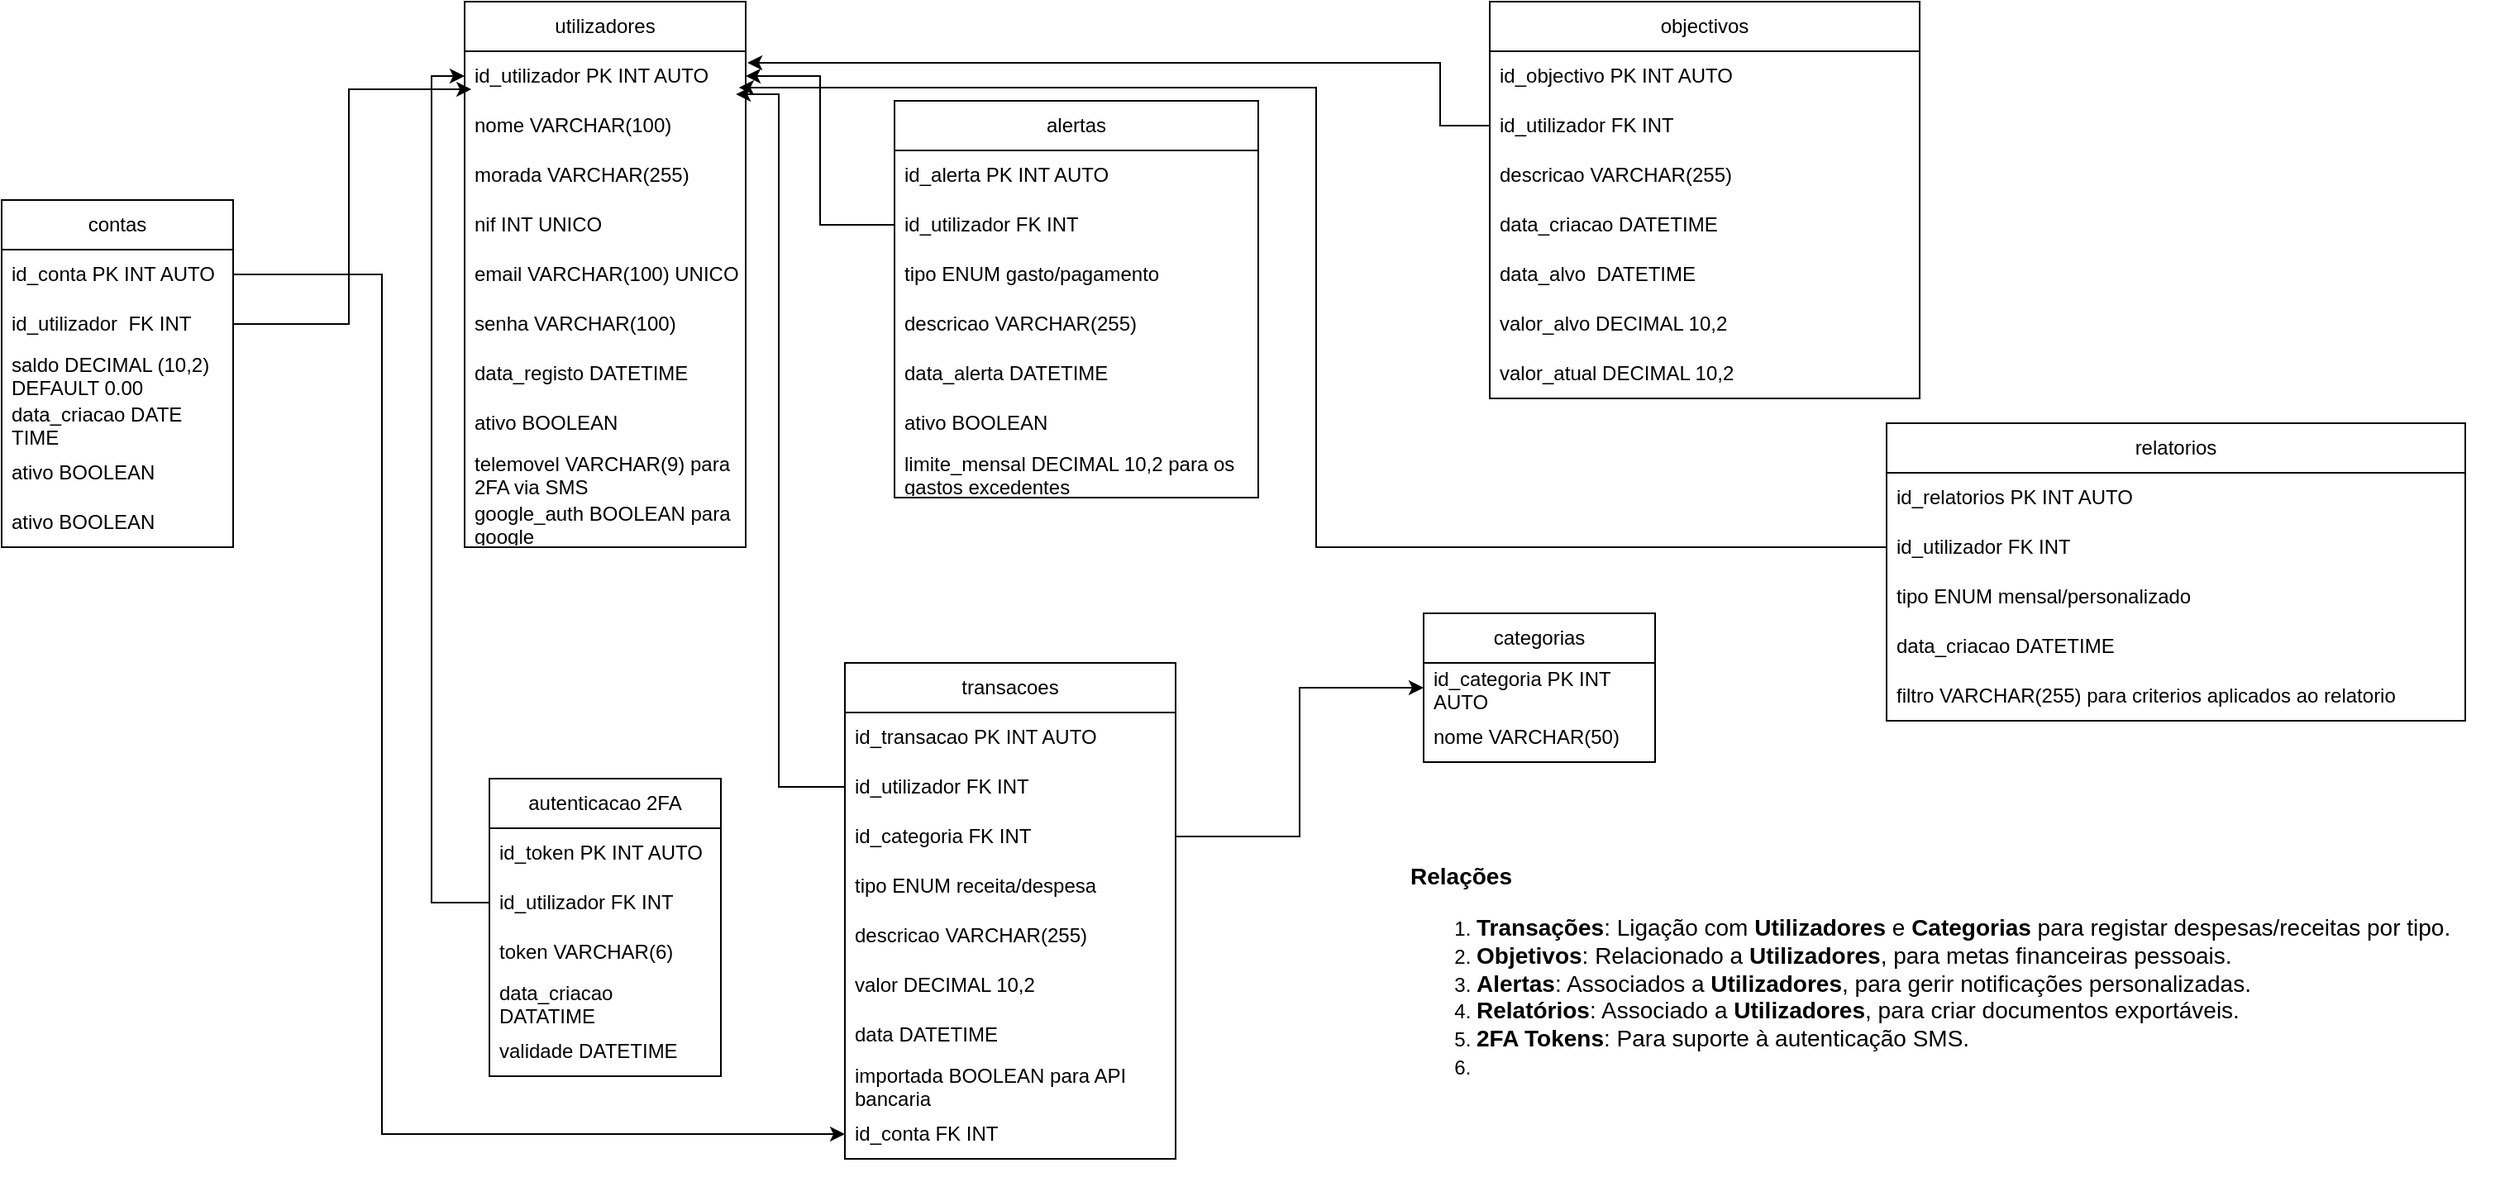 <mxfile version="24.9.2">
  <diagram name="Page-1" id="Kznwh2YY69J6LxT9FnAD">
    <mxGraphModel dx="2284" dy="754" grid="1" gridSize="10" guides="1" tooltips="1" connect="1" arrows="1" fold="1" page="1" pageScale="1" pageWidth="850" pageHeight="1100" math="0" shadow="0">
      <root>
        <mxCell id="0" />
        <mxCell id="1" parent="0" />
        <mxCell id="x9wWfGpzq1H5aK1w9_-P-1" value="utilizadores" style="swimlane;fontStyle=0;childLayout=stackLayout;horizontal=1;startSize=30;horizontalStack=0;resizeParent=1;resizeParentMax=0;resizeLast=0;collapsible=1;marginBottom=0;whiteSpace=wrap;html=1;" parent="1" vertex="1">
          <mxGeometry x="20" y="20" width="170" height="330" as="geometry" />
        </mxCell>
        <mxCell id="x9wWfGpzq1H5aK1w9_-P-2" value="id_utilizador PK INT AUTO" style="text;strokeColor=none;fillColor=none;align=left;verticalAlign=middle;spacingLeft=4;spacingRight=4;overflow=hidden;points=[[0,0.5],[1,0.5]];portConstraint=eastwest;rotatable=0;whiteSpace=wrap;html=1;" parent="x9wWfGpzq1H5aK1w9_-P-1" vertex="1">
          <mxGeometry y="30" width="170" height="30" as="geometry" />
        </mxCell>
        <mxCell id="x9wWfGpzq1H5aK1w9_-P-3" value="nome VARCHAR(100)" style="text;strokeColor=none;fillColor=none;align=left;verticalAlign=middle;spacingLeft=4;spacingRight=4;overflow=hidden;points=[[0,0.5],[1,0.5]];portConstraint=eastwest;rotatable=0;whiteSpace=wrap;html=1;" parent="x9wWfGpzq1H5aK1w9_-P-1" vertex="1">
          <mxGeometry y="60" width="170" height="30" as="geometry" />
        </mxCell>
        <mxCell id="x9wWfGpzq1H5aK1w9_-P-4" value="morada VARCHAR(255)" style="text;strokeColor=none;fillColor=none;align=left;verticalAlign=middle;spacingLeft=4;spacingRight=4;overflow=hidden;points=[[0,0.5],[1,0.5]];portConstraint=eastwest;rotatable=0;whiteSpace=wrap;html=1;" parent="x9wWfGpzq1H5aK1w9_-P-1" vertex="1">
          <mxGeometry y="90" width="170" height="30" as="geometry" />
        </mxCell>
        <mxCell id="x9wWfGpzq1H5aK1w9_-P-17" value="nif INT UNICO" style="text;strokeColor=none;fillColor=none;align=left;verticalAlign=middle;spacingLeft=4;spacingRight=4;overflow=hidden;points=[[0,0.5],[1,0.5]];portConstraint=eastwest;rotatable=0;whiteSpace=wrap;html=1;" parent="x9wWfGpzq1H5aK1w9_-P-1" vertex="1">
          <mxGeometry y="120" width="170" height="30" as="geometry" />
        </mxCell>
        <mxCell id="x9wWfGpzq1H5aK1w9_-P-18" value="email VARCHAR(100) UNICO" style="text;strokeColor=none;fillColor=none;align=left;verticalAlign=middle;spacingLeft=4;spacingRight=4;overflow=hidden;points=[[0,0.5],[1,0.5]];portConstraint=eastwest;rotatable=0;whiteSpace=wrap;html=1;" parent="x9wWfGpzq1H5aK1w9_-P-1" vertex="1">
          <mxGeometry y="150" width="170" height="30" as="geometry" />
        </mxCell>
        <mxCell id="x9wWfGpzq1H5aK1w9_-P-19" value="senha VARCHAR(100)" style="text;strokeColor=none;fillColor=none;align=left;verticalAlign=middle;spacingLeft=4;spacingRight=4;overflow=hidden;points=[[0,0.5],[1,0.5]];portConstraint=eastwest;rotatable=0;whiteSpace=wrap;html=1;" parent="x9wWfGpzq1H5aK1w9_-P-1" vertex="1">
          <mxGeometry y="180" width="170" height="30" as="geometry" />
        </mxCell>
        <mxCell id="x9wWfGpzq1H5aK1w9_-P-20" value="data_registo DATETIME" style="text;strokeColor=none;fillColor=none;align=left;verticalAlign=middle;spacingLeft=4;spacingRight=4;overflow=hidden;points=[[0,0.5],[1,0.5]];portConstraint=eastwest;rotatable=0;whiteSpace=wrap;html=1;" parent="x9wWfGpzq1H5aK1w9_-P-1" vertex="1">
          <mxGeometry y="210" width="170" height="30" as="geometry" />
        </mxCell>
        <mxCell id="x9wWfGpzq1H5aK1w9_-P-21" value="ativo BOOLEAN" style="text;strokeColor=none;fillColor=none;align=left;verticalAlign=middle;spacingLeft=4;spacingRight=4;overflow=hidden;points=[[0,0.5],[1,0.5]];portConstraint=eastwest;rotatable=0;whiteSpace=wrap;html=1;" parent="x9wWfGpzq1H5aK1w9_-P-1" vertex="1">
          <mxGeometry y="240" width="170" height="30" as="geometry" />
        </mxCell>
        <mxCell id="x9wWfGpzq1H5aK1w9_-P-30" value="telemovel VARCHAR(9) para 2FA via SMS" style="text;strokeColor=none;fillColor=none;align=left;verticalAlign=middle;spacingLeft=4;spacingRight=4;overflow=hidden;points=[[0,0.5],[1,0.5]];portConstraint=eastwest;rotatable=0;whiteSpace=wrap;html=1;" parent="x9wWfGpzq1H5aK1w9_-P-1" vertex="1">
          <mxGeometry y="270" width="170" height="30" as="geometry" />
        </mxCell>
        <mxCell id="x9wWfGpzq1H5aK1w9_-P-31" value="google_auth BOOLEAN para google" style="text;strokeColor=none;fillColor=none;align=left;verticalAlign=middle;spacingLeft=4;spacingRight=4;overflow=hidden;points=[[0,0.5],[1,0.5]];portConstraint=eastwest;rotatable=0;whiteSpace=wrap;html=1;" parent="x9wWfGpzq1H5aK1w9_-P-1" vertex="1">
          <mxGeometry y="300" width="170" height="30" as="geometry" />
        </mxCell>
        <mxCell id="x9wWfGpzq1H5aK1w9_-P-5" value="transacoes" style="swimlane;fontStyle=0;childLayout=stackLayout;horizontal=1;startSize=30;horizontalStack=0;resizeParent=1;resizeParentMax=0;resizeLast=0;collapsible=1;marginBottom=0;whiteSpace=wrap;html=1;" parent="1" vertex="1">
          <mxGeometry x="250" y="420" width="200" height="300" as="geometry" />
        </mxCell>
        <mxCell id="x9wWfGpzq1H5aK1w9_-P-6" value="id_transacao PK INT AUTO" style="text;strokeColor=none;fillColor=none;align=left;verticalAlign=middle;spacingLeft=4;spacingRight=4;overflow=hidden;points=[[0,0.5],[1,0.5]];portConstraint=eastwest;rotatable=0;whiteSpace=wrap;html=1;" parent="x9wWfGpzq1H5aK1w9_-P-5" vertex="1">
          <mxGeometry y="30" width="200" height="30" as="geometry" />
        </mxCell>
        <mxCell id="x9wWfGpzq1H5aK1w9_-P-7" value="id_utilizador FK INT" style="text;strokeColor=none;fillColor=none;align=left;verticalAlign=middle;spacingLeft=4;spacingRight=4;overflow=hidden;points=[[0,0.5],[1,0.5]];portConstraint=eastwest;rotatable=0;whiteSpace=wrap;html=1;" parent="x9wWfGpzq1H5aK1w9_-P-5" vertex="1">
          <mxGeometry y="60" width="200" height="30" as="geometry" />
        </mxCell>
        <mxCell id="x9wWfGpzq1H5aK1w9_-P-8" value="id_categoria FK INT" style="text;strokeColor=none;fillColor=none;align=left;verticalAlign=middle;spacingLeft=4;spacingRight=4;overflow=hidden;points=[[0,0.5],[1,0.5]];portConstraint=eastwest;rotatable=0;whiteSpace=wrap;html=1;" parent="x9wWfGpzq1H5aK1w9_-P-5" vertex="1">
          <mxGeometry y="90" width="200" height="30" as="geometry" />
        </mxCell>
        <mxCell id="x9wWfGpzq1H5aK1w9_-P-34" value="tipo ENUM receita/despesa" style="text;strokeColor=none;fillColor=none;align=left;verticalAlign=middle;spacingLeft=4;spacingRight=4;overflow=hidden;points=[[0,0.5],[1,0.5]];portConstraint=eastwest;rotatable=0;whiteSpace=wrap;html=1;" parent="x9wWfGpzq1H5aK1w9_-P-5" vertex="1">
          <mxGeometry y="120" width="200" height="30" as="geometry" />
        </mxCell>
        <mxCell id="x9wWfGpzq1H5aK1w9_-P-35" value="descricao VARCHAR(255)" style="text;strokeColor=none;fillColor=none;align=left;verticalAlign=middle;spacingLeft=4;spacingRight=4;overflow=hidden;points=[[0,0.5],[1,0.5]];portConstraint=eastwest;rotatable=0;whiteSpace=wrap;html=1;" parent="x9wWfGpzq1H5aK1w9_-P-5" vertex="1">
          <mxGeometry y="150" width="200" height="30" as="geometry" />
        </mxCell>
        <mxCell id="x9wWfGpzq1H5aK1w9_-P-36" value="valor DECIMAL 10,2" style="text;strokeColor=none;fillColor=none;align=left;verticalAlign=middle;spacingLeft=4;spacingRight=4;overflow=hidden;points=[[0,0.5],[1,0.5]];portConstraint=eastwest;rotatable=0;whiteSpace=wrap;html=1;" parent="x9wWfGpzq1H5aK1w9_-P-5" vertex="1">
          <mxGeometry y="180" width="200" height="30" as="geometry" />
        </mxCell>
        <mxCell id="x9wWfGpzq1H5aK1w9_-P-37" value="data DATETIME" style="text;strokeColor=none;fillColor=none;align=left;verticalAlign=middle;spacingLeft=4;spacingRight=4;overflow=hidden;points=[[0,0.5],[1,0.5]];portConstraint=eastwest;rotatable=0;whiteSpace=wrap;html=1;" parent="x9wWfGpzq1H5aK1w9_-P-5" vertex="1">
          <mxGeometry y="210" width="200" height="30" as="geometry" />
        </mxCell>
        <mxCell id="x9wWfGpzq1H5aK1w9_-P-38" value="importada BOOLEAN para API bancaria" style="text;strokeColor=none;fillColor=none;align=left;verticalAlign=middle;spacingLeft=4;spacingRight=4;overflow=hidden;points=[[0,0.5],[1,0.5]];portConstraint=eastwest;rotatable=0;whiteSpace=wrap;html=1;" parent="x9wWfGpzq1H5aK1w9_-P-5" vertex="1">
          <mxGeometry y="240" width="200" height="30" as="geometry" />
        </mxCell>
        <mxCell id="Llf42pm-2-N1C6CFxHXB-5" value="id_conta FK INT " style="text;strokeColor=none;fillColor=none;align=left;verticalAlign=middle;spacingLeft=4;spacingRight=4;overflow=hidden;points=[[0,0.5],[1,0.5]];portConstraint=eastwest;rotatable=0;whiteSpace=wrap;html=1;" vertex="1" parent="x9wWfGpzq1H5aK1w9_-P-5">
          <mxGeometry y="270" width="200" height="30" as="geometry" />
        </mxCell>
        <mxCell id="x9wWfGpzq1H5aK1w9_-P-9" value="categorias" style="swimlane;fontStyle=0;childLayout=stackLayout;horizontal=1;startSize=30;horizontalStack=0;resizeParent=1;resizeParentMax=0;resizeLast=0;collapsible=1;marginBottom=0;whiteSpace=wrap;html=1;" parent="1" vertex="1">
          <mxGeometry x="600" y="390" width="140" height="90" as="geometry" />
        </mxCell>
        <mxCell id="x9wWfGpzq1H5aK1w9_-P-10" value="id_categoria PK INT AUTO" style="text;strokeColor=none;fillColor=none;align=left;verticalAlign=middle;spacingLeft=4;spacingRight=4;overflow=hidden;points=[[0,0.5],[1,0.5]];portConstraint=eastwest;rotatable=0;whiteSpace=wrap;html=1;" parent="x9wWfGpzq1H5aK1w9_-P-9" vertex="1">
          <mxGeometry y="30" width="140" height="30" as="geometry" />
        </mxCell>
        <mxCell id="x9wWfGpzq1H5aK1w9_-P-11" value="nome VARCHAR(50)" style="text;strokeColor=none;fillColor=none;align=left;verticalAlign=middle;spacingLeft=4;spacingRight=4;overflow=hidden;points=[[0,0.5],[1,0.5]];portConstraint=eastwest;rotatable=0;whiteSpace=wrap;html=1;" parent="x9wWfGpzq1H5aK1w9_-P-9" vertex="1">
          <mxGeometry y="60" width="140" height="30" as="geometry" />
        </mxCell>
        <mxCell id="x9wWfGpzq1H5aK1w9_-P-13" value="alertas" style="swimlane;fontStyle=0;childLayout=stackLayout;horizontal=1;startSize=30;horizontalStack=0;resizeParent=1;resizeParentMax=0;resizeLast=0;collapsible=1;marginBottom=0;whiteSpace=wrap;html=1;" parent="1" vertex="1">
          <mxGeometry x="280" y="80" width="220" height="240" as="geometry" />
        </mxCell>
        <mxCell id="x9wWfGpzq1H5aK1w9_-P-14" value="id_alerta PK INT AUTO" style="text;strokeColor=none;fillColor=none;align=left;verticalAlign=middle;spacingLeft=4;spacingRight=4;overflow=hidden;points=[[0,0.5],[1,0.5]];portConstraint=eastwest;rotatable=0;whiteSpace=wrap;html=1;" parent="x9wWfGpzq1H5aK1w9_-P-13" vertex="1">
          <mxGeometry y="30" width="220" height="30" as="geometry" />
        </mxCell>
        <mxCell id="x9wWfGpzq1H5aK1w9_-P-15" value="id_utilizador FK INT" style="text;strokeColor=none;fillColor=none;align=left;verticalAlign=middle;spacingLeft=4;spacingRight=4;overflow=hidden;points=[[0,0.5],[1,0.5]];portConstraint=eastwest;rotatable=0;whiteSpace=wrap;html=1;" parent="x9wWfGpzq1H5aK1w9_-P-13" vertex="1">
          <mxGeometry y="60" width="220" height="30" as="geometry" />
        </mxCell>
        <mxCell id="x9wWfGpzq1H5aK1w9_-P-16" value="tipo ENUM gasto/pagamento" style="text;strokeColor=none;fillColor=none;align=left;verticalAlign=middle;spacingLeft=4;spacingRight=4;overflow=hidden;points=[[0,0.5],[1,0.5]];portConstraint=eastwest;rotatable=0;whiteSpace=wrap;html=1;" parent="x9wWfGpzq1H5aK1w9_-P-13" vertex="1">
          <mxGeometry y="90" width="220" height="30" as="geometry" />
        </mxCell>
        <mxCell id="x9wWfGpzq1H5aK1w9_-P-23" value="descricao VARCHAR(255)" style="text;strokeColor=none;fillColor=none;align=left;verticalAlign=middle;spacingLeft=4;spacingRight=4;overflow=hidden;points=[[0,0.5],[1,0.5]];portConstraint=eastwest;rotatable=0;whiteSpace=wrap;html=1;" parent="x9wWfGpzq1H5aK1w9_-P-13" vertex="1">
          <mxGeometry y="120" width="220" height="30" as="geometry" />
        </mxCell>
        <mxCell id="x9wWfGpzq1H5aK1w9_-P-24" value="data_alerta DATETIME" style="text;strokeColor=none;fillColor=none;align=left;verticalAlign=middle;spacingLeft=4;spacingRight=4;overflow=hidden;points=[[0,0.5],[1,0.5]];portConstraint=eastwest;rotatable=0;whiteSpace=wrap;html=1;" parent="x9wWfGpzq1H5aK1w9_-P-13" vertex="1">
          <mxGeometry y="150" width="220" height="30" as="geometry" />
        </mxCell>
        <mxCell id="x9wWfGpzq1H5aK1w9_-P-25" value="ativo BOOLEAN" style="text;strokeColor=none;fillColor=none;align=left;verticalAlign=middle;spacingLeft=4;spacingRight=4;overflow=hidden;points=[[0,0.5],[1,0.5]];portConstraint=eastwest;rotatable=0;whiteSpace=wrap;html=1;" parent="x9wWfGpzq1H5aK1w9_-P-13" vertex="1">
          <mxGeometry y="180" width="220" height="30" as="geometry" />
        </mxCell>
        <mxCell id="x9wWfGpzq1H5aK1w9_-P-45" value="limite_mensal DECIMAL 10,2 para os gastos excedentes" style="text;strokeColor=none;fillColor=none;align=left;verticalAlign=middle;spacingLeft=4;spacingRight=4;overflow=hidden;points=[[0,0.5],[1,0.5]];portConstraint=eastwest;rotatable=0;whiteSpace=wrap;html=1;" parent="x9wWfGpzq1H5aK1w9_-P-13" vertex="1">
          <mxGeometry y="210" width="220" height="30" as="geometry" />
        </mxCell>
        <mxCell id="x9wWfGpzq1H5aK1w9_-P-26" value="objectivos" style="swimlane;fontStyle=0;childLayout=stackLayout;horizontal=1;startSize=30;horizontalStack=0;resizeParent=1;resizeParentMax=0;resizeLast=0;collapsible=1;marginBottom=0;whiteSpace=wrap;html=1;" parent="1" vertex="1">
          <mxGeometry x="640" y="20" width="260" height="240" as="geometry" />
        </mxCell>
        <mxCell id="x9wWfGpzq1H5aK1w9_-P-27" value="id_objectivo PK INT AUTO" style="text;strokeColor=none;fillColor=none;align=left;verticalAlign=middle;spacingLeft=4;spacingRight=4;overflow=hidden;points=[[0,0.5],[1,0.5]];portConstraint=eastwest;rotatable=0;whiteSpace=wrap;html=1;" parent="x9wWfGpzq1H5aK1w9_-P-26" vertex="1">
          <mxGeometry y="30" width="260" height="30" as="geometry" />
        </mxCell>
        <mxCell id="x9wWfGpzq1H5aK1w9_-P-28" value="&lt;div&gt;id_utilizador FK INT&lt;/div&gt;" style="text;strokeColor=none;fillColor=none;align=left;verticalAlign=middle;spacingLeft=4;spacingRight=4;overflow=hidden;points=[[0,0.5],[1,0.5]];portConstraint=eastwest;rotatable=0;whiteSpace=wrap;html=1;" parent="x9wWfGpzq1H5aK1w9_-P-26" vertex="1">
          <mxGeometry y="60" width="260" height="30" as="geometry" />
        </mxCell>
        <mxCell id="x9wWfGpzq1H5aK1w9_-P-29" value="descricao VARCHAR(255)" style="text;strokeColor=none;fillColor=none;align=left;verticalAlign=middle;spacingLeft=4;spacingRight=4;overflow=hidden;points=[[0,0.5],[1,0.5]];portConstraint=eastwest;rotatable=0;whiteSpace=wrap;html=1;" parent="x9wWfGpzq1H5aK1w9_-P-26" vertex="1">
          <mxGeometry y="90" width="260" height="30" as="geometry" />
        </mxCell>
        <mxCell id="x9wWfGpzq1H5aK1w9_-P-41" value="data_criacao DATETIME" style="text;strokeColor=none;fillColor=none;align=left;verticalAlign=middle;spacingLeft=4;spacingRight=4;overflow=hidden;points=[[0,0.5],[1,0.5]];portConstraint=eastwest;rotatable=0;whiteSpace=wrap;html=1;" parent="x9wWfGpzq1H5aK1w9_-P-26" vertex="1">
          <mxGeometry y="120" width="260" height="30" as="geometry" />
        </mxCell>
        <mxCell id="x9wWfGpzq1H5aK1w9_-P-42" value="data_alvo&amp;nbsp; DATETIME" style="text;strokeColor=none;fillColor=none;align=left;verticalAlign=middle;spacingLeft=4;spacingRight=4;overflow=hidden;points=[[0,0.5],[1,0.5]];portConstraint=eastwest;rotatable=0;whiteSpace=wrap;html=1;" parent="x9wWfGpzq1H5aK1w9_-P-26" vertex="1">
          <mxGeometry y="150" width="260" height="30" as="geometry" />
        </mxCell>
        <mxCell id="x9wWfGpzq1H5aK1w9_-P-43" value="valor_alvo DECIMAL 10,2" style="text;strokeColor=none;fillColor=none;align=left;verticalAlign=middle;spacingLeft=4;spacingRight=4;overflow=hidden;points=[[0,0.5],[1,0.5]];portConstraint=eastwest;rotatable=0;whiteSpace=wrap;html=1;" parent="x9wWfGpzq1H5aK1w9_-P-26" vertex="1">
          <mxGeometry y="180" width="260" height="30" as="geometry" />
        </mxCell>
        <mxCell id="x9wWfGpzq1H5aK1w9_-P-44" value="valor_atual DECIMAL 10,2" style="text;strokeColor=none;fillColor=none;align=left;verticalAlign=middle;spacingLeft=4;spacingRight=4;overflow=hidden;points=[[0,0.5],[1,0.5]];portConstraint=eastwest;rotatable=0;whiteSpace=wrap;html=1;" parent="x9wWfGpzq1H5aK1w9_-P-26" vertex="1">
          <mxGeometry y="210" width="260" height="30" as="geometry" />
        </mxCell>
        <mxCell id="x9wWfGpzq1H5aK1w9_-P-32" style="edgeStyle=orthogonalEdgeStyle;rounded=0;orthogonalLoop=1;jettySize=auto;html=1;exitX=0;exitY=0.5;exitDx=0;exitDy=0;entryX=0.965;entryY=0.867;entryDx=0;entryDy=0;entryPerimeter=0;" parent="1" source="x9wWfGpzq1H5aK1w9_-P-7" target="x9wWfGpzq1H5aK1w9_-P-2" edge="1">
          <mxGeometry relative="1" as="geometry">
            <Array as="points">
              <mxPoint x="210" y="495" />
              <mxPoint x="210" y="76" />
            </Array>
          </mxGeometry>
        </mxCell>
        <mxCell id="x9wWfGpzq1H5aK1w9_-P-33" style="edgeStyle=orthogonalEdgeStyle;rounded=0;orthogonalLoop=1;jettySize=auto;html=1;exitX=1;exitY=0.5;exitDx=0;exitDy=0;entryX=0;entryY=0.5;entryDx=0;entryDy=0;" parent="1" source="x9wWfGpzq1H5aK1w9_-P-8" target="x9wWfGpzq1H5aK1w9_-P-10" edge="1">
          <mxGeometry relative="1" as="geometry" />
        </mxCell>
        <mxCell id="x9wWfGpzq1H5aK1w9_-P-39" style="edgeStyle=orthogonalEdgeStyle;rounded=0;orthogonalLoop=1;jettySize=auto;html=1;exitX=0;exitY=0.5;exitDx=0;exitDy=0;entryX=1.006;entryY=0.233;entryDx=0;entryDy=0;entryPerimeter=0;" parent="1" source="x9wWfGpzq1H5aK1w9_-P-28" target="x9wWfGpzq1H5aK1w9_-P-2" edge="1">
          <mxGeometry relative="1" as="geometry">
            <Array as="points">
              <mxPoint x="610" y="95" />
              <mxPoint x="610" y="57" />
            </Array>
          </mxGeometry>
        </mxCell>
        <mxCell id="x9wWfGpzq1H5aK1w9_-P-40" style="edgeStyle=orthogonalEdgeStyle;rounded=0;orthogonalLoop=1;jettySize=auto;html=1;exitX=0;exitY=0.5;exitDx=0;exitDy=0;" parent="1" source="x9wWfGpzq1H5aK1w9_-P-15" target="x9wWfGpzq1H5aK1w9_-P-2" edge="1">
          <mxGeometry relative="1" as="geometry" />
        </mxCell>
        <mxCell id="x9wWfGpzq1H5aK1w9_-P-46" value="&lt;h3&gt;&lt;font style=&quot;font-size: 14px;&quot;&gt;&lt;strong&gt;Relações&lt;br&gt;&lt;/strong&gt;&lt;/font&gt;&lt;/h3&gt;&lt;ol&gt;&lt;li&gt;&lt;font style=&quot;font-size: 14px;&quot;&gt;&lt;strong&gt;Transações&lt;/strong&gt;: Ligação com &lt;strong&gt;Utilizadores&lt;/strong&gt; e &lt;strong&gt;Categorias&lt;/strong&gt; para registar despesas/receitas por tipo.&lt;/font&gt;&lt;/li&gt;&lt;li&gt;&lt;font style=&quot;font-size: 14px;&quot;&gt;&lt;strong&gt;Objetivos&lt;/strong&gt;: Relacionado a &lt;strong&gt;Utilizadores&lt;/strong&gt;, para metas financeiras pessoais.&lt;/font&gt;&lt;/li&gt;&lt;li&gt;&lt;font style=&quot;font-size: 14px;&quot;&gt;&lt;strong&gt;Alertas&lt;/strong&gt;: Associados a &lt;strong&gt;Utilizadores&lt;/strong&gt;, para gerir notificações personalizadas.&lt;/font&gt;&lt;/li&gt;&lt;li&gt;&lt;font style=&quot;font-size: 14px;&quot;&gt;&lt;strong&gt;Relatórios&lt;/strong&gt;: Associado a &lt;strong&gt;Utilizadores&lt;/strong&gt;, para criar documentos exportáveis.&lt;/font&gt;&lt;/li&gt;&lt;li&gt;&lt;font style=&quot;font-size: 14px;&quot;&gt;&lt;strong&gt;2FA Tokens&lt;/strong&gt;: Para suporte à autenticação SMS.&lt;/font&gt;&lt;/li&gt;&lt;li&gt;&lt;font style=&quot;font-size: 14px;&quot;&gt;&lt;br&gt;&lt;/font&gt;&lt;/li&gt;&lt;/ol&gt;" style="text;html=1;whiteSpace=wrap;overflow=hidden;rounded=0;" parent="1" vertex="1">
          <mxGeometry x="590" y="520" width="660" height="210" as="geometry" />
        </mxCell>
        <mxCell id="x9wWfGpzq1H5aK1w9_-P-47" value="autenticacao 2FA" style="swimlane;fontStyle=0;childLayout=stackLayout;horizontal=1;startSize=30;horizontalStack=0;resizeParent=1;resizeParentMax=0;resizeLast=0;collapsible=1;marginBottom=0;whiteSpace=wrap;html=1;" parent="1" vertex="1">
          <mxGeometry x="35" y="490" width="140" height="180" as="geometry" />
        </mxCell>
        <mxCell id="x9wWfGpzq1H5aK1w9_-P-48" value="id_token PK INT AUTO" style="text;strokeColor=none;fillColor=none;align=left;verticalAlign=middle;spacingLeft=4;spacingRight=4;overflow=hidden;points=[[0,0.5],[1,0.5]];portConstraint=eastwest;rotatable=0;whiteSpace=wrap;html=1;" parent="x9wWfGpzq1H5aK1w9_-P-47" vertex="1">
          <mxGeometry y="30" width="140" height="30" as="geometry" />
        </mxCell>
        <mxCell id="x9wWfGpzq1H5aK1w9_-P-49" value="id_utilizador FK INT" style="text;strokeColor=none;fillColor=none;align=left;verticalAlign=middle;spacingLeft=4;spacingRight=4;overflow=hidden;points=[[0,0.5],[1,0.5]];portConstraint=eastwest;rotatable=0;whiteSpace=wrap;html=1;" parent="x9wWfGpzq1H5aK1w9_-P-47" vertex="1">
          <mxGeometry y="60" width="140" height="30" as="geometry" />
        </mxCell>
        <mxCell id="x9wWfGpzq1H5aK1w9_-P-50" value="token VARCHAR(6)" style="text;strokeColor=none;fillColor=none;align=left;verticalAlign=middle;spacingLeft=4;spacingRight=4;overflow=hidden;points=[[0,0.5],[1,0.5]];portConstraint=eastwest;rotatable=0;whiteSpace=wrap;html=1;" parent="x9wWfGpzq1H5aK1w9_-P-47" vertex="1">
          <mxGeometry y="90" width="140" height="30" as="geometry" />
        </mxCell>
        <mxCell id="x9wWfGpzq1H5aK1w9_-P-51" value="data_criacao DATATIME" style="text;strokeColor=none;fillColor=none;align=left;verticalAlign=middle;spacingLeft=4;spacingRight=4;overflow=hidden;points=[[0,0.5],[1,0.5]];portConstraint=eastwest;rotatable=0;whiteSpace=wrap;html=1;" parent="x9wWfGpzq1H5aK1w9_-P-47" vertex="1">
          <mxGeometry y="120" width="140" height="30" as="geometry" />
        </mxCell>
        <mxCell id="x9wWfGpzq1H5aK1w9_-P-52" value="validade DATETIME" style="text;strokeColor=none;fillColor=none;align=left;verticalAlign=middle;spacingLeft=4;spacingRight=4;overflow=hidden;points=[[0,0.5],[1,0.5]];portConstraint=eastwest;rotatable=0;whiteSpace=wrap;html=1;" parent="x9wWfGpzq1H5aK1w9_-P-47" vertex="1">
          <mxGeometry y="150" width="140" height="30" as="geometry" />
        </mxCell>
        <mxCell id="x9wWfGpzq1H5aK1w9_-P-53" style="edgeStyle=orthogonalEdgeStyle;rounded=0;orthogonalLoop=1;jettySize=auto;html=1;exitX=0;exitY=0.5;exitDx=0;exitDy=0;entryX=0;entryY=0.5;entryDx=0;entryDy=0;" parent="1" source="x9wWfGpzq1H5aK1w9_-P-49" target="x9wWfGpzq1H5aK1w9_-P-2" edge="1">
          <mxGeometry relative="1" as="geometry" />
        </mxCell>
        <mxCell id="x9wWfGpzq1H5aK1w9_-P-54" value="relatorios" style="swimlane;fontStyle=0;childLayout=stackLayout;horizontal=1;startSize=30;horizontalStack=0;resizeParent=1;resizeParentMax=0;resizeLast=0;collapsible=1;marginBottom=0;whiteSpace=wrap;html=1;" parent="1" vertex="1">
          <mxGeometry x="880" y="275" width="350" height="180" as="geometry" />
        </mxCell>
        <mxCell id="x9wWfGpzq1H5aK1w9_-P-55" value="id_relatorios PK INT AUTO" style="text;strokeColor=none;fillColor=none;align=left;verticalAlign=middle;spacingLeft=4;spacingRight=4;overflow=hidden;points=[[0,0.5],[1,0.5]];portConstraint=eastwest;rotatable=0;whiteSpace=wrap;html=1;" parent="x9wWfGpzq1H5aK1w9_-P-54" vertex="1">
          <mxGeometry y="30" width="350" height="30" as="geometry" />
        </mxCell>
        <mxCell id="x9wWfGpzq1H5aK1w9_-P-56" value="id_utilizador FK INT " style="text;strokeColor=none;fillColor=none;align=left;verticalAlign=middle;spacingLeft=4;spacingRight=4;overflow=hidden;points=[[0,0.5],[1,0.5]];portConstraint=eastwest;rotatable=0;whiteSpace=wrap;html=1;" parent="x9wWfGpzq1H5aK1w9_-P-54" vertex="1">
          <mxGeometry y="60" width="350" height="30" as="geometry" />
        </mxCell>
        <mxCell id="x9wWfGpzq1H5aK1w9_-P-57" value="tipo ENUM mensal/personalizado" style="text;strokeColor=none;fillColor=none;align=left;verticalAlign=middle;spacingLeft=4;spacingRight=4;overflow=hidden;points=[[0,0.5],[1,0.5]];portConstraint=eastwest;rotatable=0;whiteSpace=wrap;html=1;" parent="x9wWfGpzq1H5aK1w9_-P-54" vertex="1">
          <mxGeometry y="90" width="350" height="30" as="geometry" />
        </mxCell>
        <mxCell id="x9wWfGpzq1H5aK1w9_-P-59" value="data_criacao DATETIME" style="text;strokeColor=none;fillColor=none;align=left;verticalAlign=middle;spacingLeft=4;spacingRight=4;overflow=hidden;points=[[0,0.5],[1,0.5]];portConstraint=eastwest;rotatable=0;whiteSpace=wrap;html=1;" parent="x9wWfGpzq1H5aK1w9_-P-54" vertex="1">
          <mxGeometry y="120" width="350" height="30" as="geometry" />
        </mxCell>
        <mxCell id="x9wWfGpzq1H5aK1w9_-P-60" value="filtro VARCHAR(255) para criterios aplicados ao relatorio" style="text;strokeColor=none;fillColor=none;align=left;verticalAlign=middle;spacingLeft=4;spacingRight=4;overflow=hidden;points=[[0,0.5],[1,0.5]];portConstraint=eastwest;rotatable=0;whiteSpace=wrap;html=1;" parent="x9wWfGpzq1H5aK1w9_-P-54" vertex="1">
          <mxGeometry y="150" width="350" height="30" as="geometry" />
        </mxCell>
        <mxCell id="x9wWfGpzq1H5aK1w9_-P-58" style="edgeStyle=orthogonalEdgeStyle;rounded=0;orthogonalLoop=1;jettySize=auto;html=1;exitX=0;exitY=0.5;exitDx=0;exitDy=0;entryX=0.976;entryY=0.733;entryDx=0;entryDy=0;entryPerimeter=0;" parent="1" source="x9wWfGpzq1H5aK1w9_-P-56" target="x9wWfGpzq1H5aK1w9_-P-2" edge="1">
          <mxGeometry relative="1" as="geometry" />
        </mxCell>
        <mxCell id="Llf42pm-2-N1C6CFxHXB-1" value="contas" style="swimlane;fontStyle=0;childLayout=stackLayout;horizontal=1;startSize=30;horizontalStack=0;resizeParent=1;resizeParentMax=0;resizeLast=0;collapsible=1;marginBottom=0;whiteSpace=wrap;html=1;" vertex="1" parent="1">
          <mxGeometry x="-260" y="140" width="140" height="210" as="geometry" />
        </mxCell>
        <mxCell id="Llf42pm-2-N1C6CFxHXB-2" value="id_conta PK INT AUTO" style="text;strokeColor=none;fillColor=none;align=left;verticalAlign=middle;spacingLeft=4;spacingRight=4;overflow=hidden;points=[[0,0.5],[1,0.5]];portConstraint=eastwest;rotatable=0;whiteSpace=wrap;html=1;" vertex="1" parent="Llf42pm-2-N1C6CFxHXB-1">
          <mxGeometry y="30" width="140" height="30" as="geometry" />
        </mxCell>
        <mxCell id="Llf42pm-2-N1C6CFxHXB-3" value="id_utilizador&amp;nbsp; FK INT" style="text;strokeColor=none;fillColor=none;align=left;verticalAlign=middle;spacingLeft=4;spacingRight=4;overflow=hidden;points=[[0,0.5],[1,0.5]];portConstraint=eastwest;rotatable=0;whiteSpace=wrap;html=1;" vertex="1" parent="Llf42pm-2-N1C6CFxHXB-1">
          <mxGeometry y="60" width="140" height="30" as="geometry" />
        </mxCell>
        <mxCell id="Llf42pm-2-N1C6CFxHXB-4" value="saldo DECIMAL (10,2) DEFAULT 0.00" style="text;strokeColor=none;fillColor=none;align=left;verticalAlign=middle;spacingLeft=4;spacingRight=4;overflow=hidden;points=[[0,0.5],[1,0.5]];portConstraint=eastwest;rotatable=0;whiteSpace=wrap;html=1;" vertex="1" parent="Llf42pm-2-N1C6CFxHXB-1">
          <mxGeometry y="90" width="140" height="30" as="geometry" />
        </mxCell>
        <mxCell id="Llf42pm-2-N1C6CFxHXB-6" value="data_criacao DATE TIME" style="text;strokeColor=none;fillColor=none;align=left;verticalAlign=middle;spacingLeft=4;spacingRight=4;overflow=hidden;points=[[0,0.5],[1,0.5]];portConstraint=eastwest;rotatable=0;whiteSpace=wrap;html=1;" vertex="1" parent="Llf42pm-2-N1C6CFxHXB-1">
          <mxGeometry y="120" width="140" height="30" as="geometry" />
        </mxCell>
        <mxCell id="Llf42pm-2-N1C6CFxHXB-7" value="ativo BOOLEAN" style="text;strokeColor=none;fillColor=none;align=left;verticalAlign=middle;spacingLeft=4;spacingRight=4;overflow=hidden;points=[[0,0.5],[1,0.5]];portConstraint=eastwest;rotatable=0;whiteSpace=wrap;html=1;" vertex="1" parent="Llf42pm-2-N1C6CFxHXB-1">
          <mxGeometry y="150" width="140" height="30" as="geometry" />
        </mxCell>
        <mxCell id="Llf42pm-2-N1C6CFxHXB-8" value="ativo BOOLEAN" style="text;strokeColor=none;fillColor=none;align=left;verticalAlign=middle;spacingLeft=4;spacingRight=4;overflow=hidden;points=[[0,0.5],[1,0.5]];portConstraint=eastwest;rotatable=0;whiteSpace=wrap;html=1;" vertex="1" parent="Llf42pm-2-N1C6CFxHXB-1">
          <mxGeometry y="180" width="140" height="30" as="geometry" />
        </mxCell>
        <mxCell id="Llf42pm-2-N1C6CFxHXB-9" style="edgeStyle=orthogonalEdgeStyle;rounded=0;orthogonalLoop=1;jettySize=auto;html=1;exitX=1;exitY=0.5;exitDx=0;exitDy=0;entryX=0.024;entryY=0.767;entryDx=0;entryDy=0;entryPerimeter=0;" edge="1" parent="1" source="Llf42pm-2-N1C6CFxHXB-3" target="x9wWfGpzq1H5aK1w9_-P-2">
          <mxGeometry relative="1" as="geometry" />
        </mxCell>
        <mxCell id="Llf42pm-2-N1C6CFxHXB-12" style="edgeStyle=orthogonalEdgeStyle;rounded=0;orthogonalLoop=1;jettySize=auto;html=1;exitX=1;exitY=0.5;exitDx=0;exitDy=0;entryX=0;entryY=0.5;entryDx=0;entryDy=0;" edge="1" parent="1" source="Llf42pm-2-N1C6CFxHXB-2" target="Llf42pm-2-N1C6CFxHXB-5">
          <mxGeometry relative="1" as="geometry">
            <Array as="points">
              <mxPoint x="-30" y="185" />
              <mxPoint x="-30" y="705" />
            </Array>
          </mxGeometry>
        </mxCell>
      </root>
    </mxGraphModel>
  </diagram>
</mxfile>
